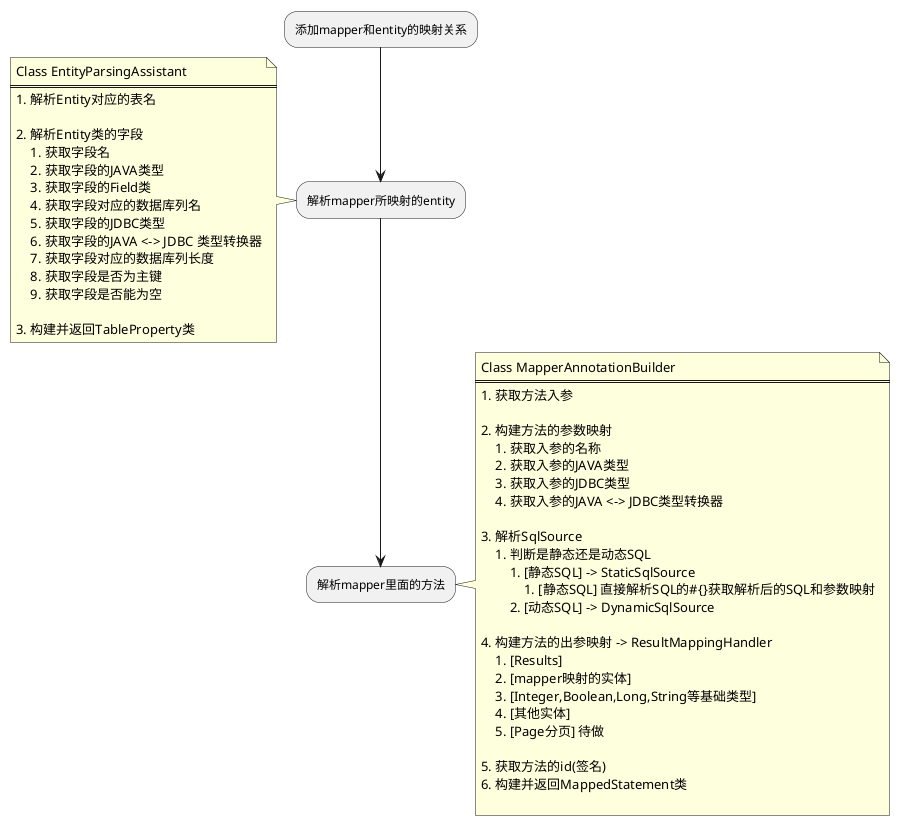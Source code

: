 @startuml

:添加mapper和entity的映射关系;

:解析mapper所映射的entity;

note left
Class EntityParsingAssistant
====
# 解析Entity对应的表名

# 解析Entity类的字段
## 获取字段名
## 获取字段的JAVA类型
## 获取字段的Field类
## 获取字段对应的数据库列名
## 获取字段的JDBC类型
## 获取字段的JAVA <-> JDBC 类型转换器
## 获取字段对应的数据库列长度
## 获取字段是否为主键
## 获取字段是否能为空

#构建并返回TableProperty类
end note

:解析mapper里面的方法;


note right
Class MapperAnnotationBuilder
====
# 获取方法入参

# 构建方法的参数映射
## 获取入参的名称
## 获取入参的JAVA类型
## 获取入参的JDBC类型
## 获取入参的JAVA <-> JDBC类型转换器

# 解析SqlSource
## 判断是静态还是动态SQL
### [静态SQL] -> StaticSqlSource
#### [静态SQL] 直接解析SQL的#{}获取解析后的SQL和参数映射
### [动态SQL] -> DynamicSqlSource

# 构建方法的出参映射 -> ResultMappingHandler
## [Results]
## [mapper映射的实体]
## [Integer,Boolean,Long,String等基础类型]
## [其他实体]
## [Page分页] 待做

# 获取方法的id(签名)
# 构建并返回MappedStatement类

end note


@enduml